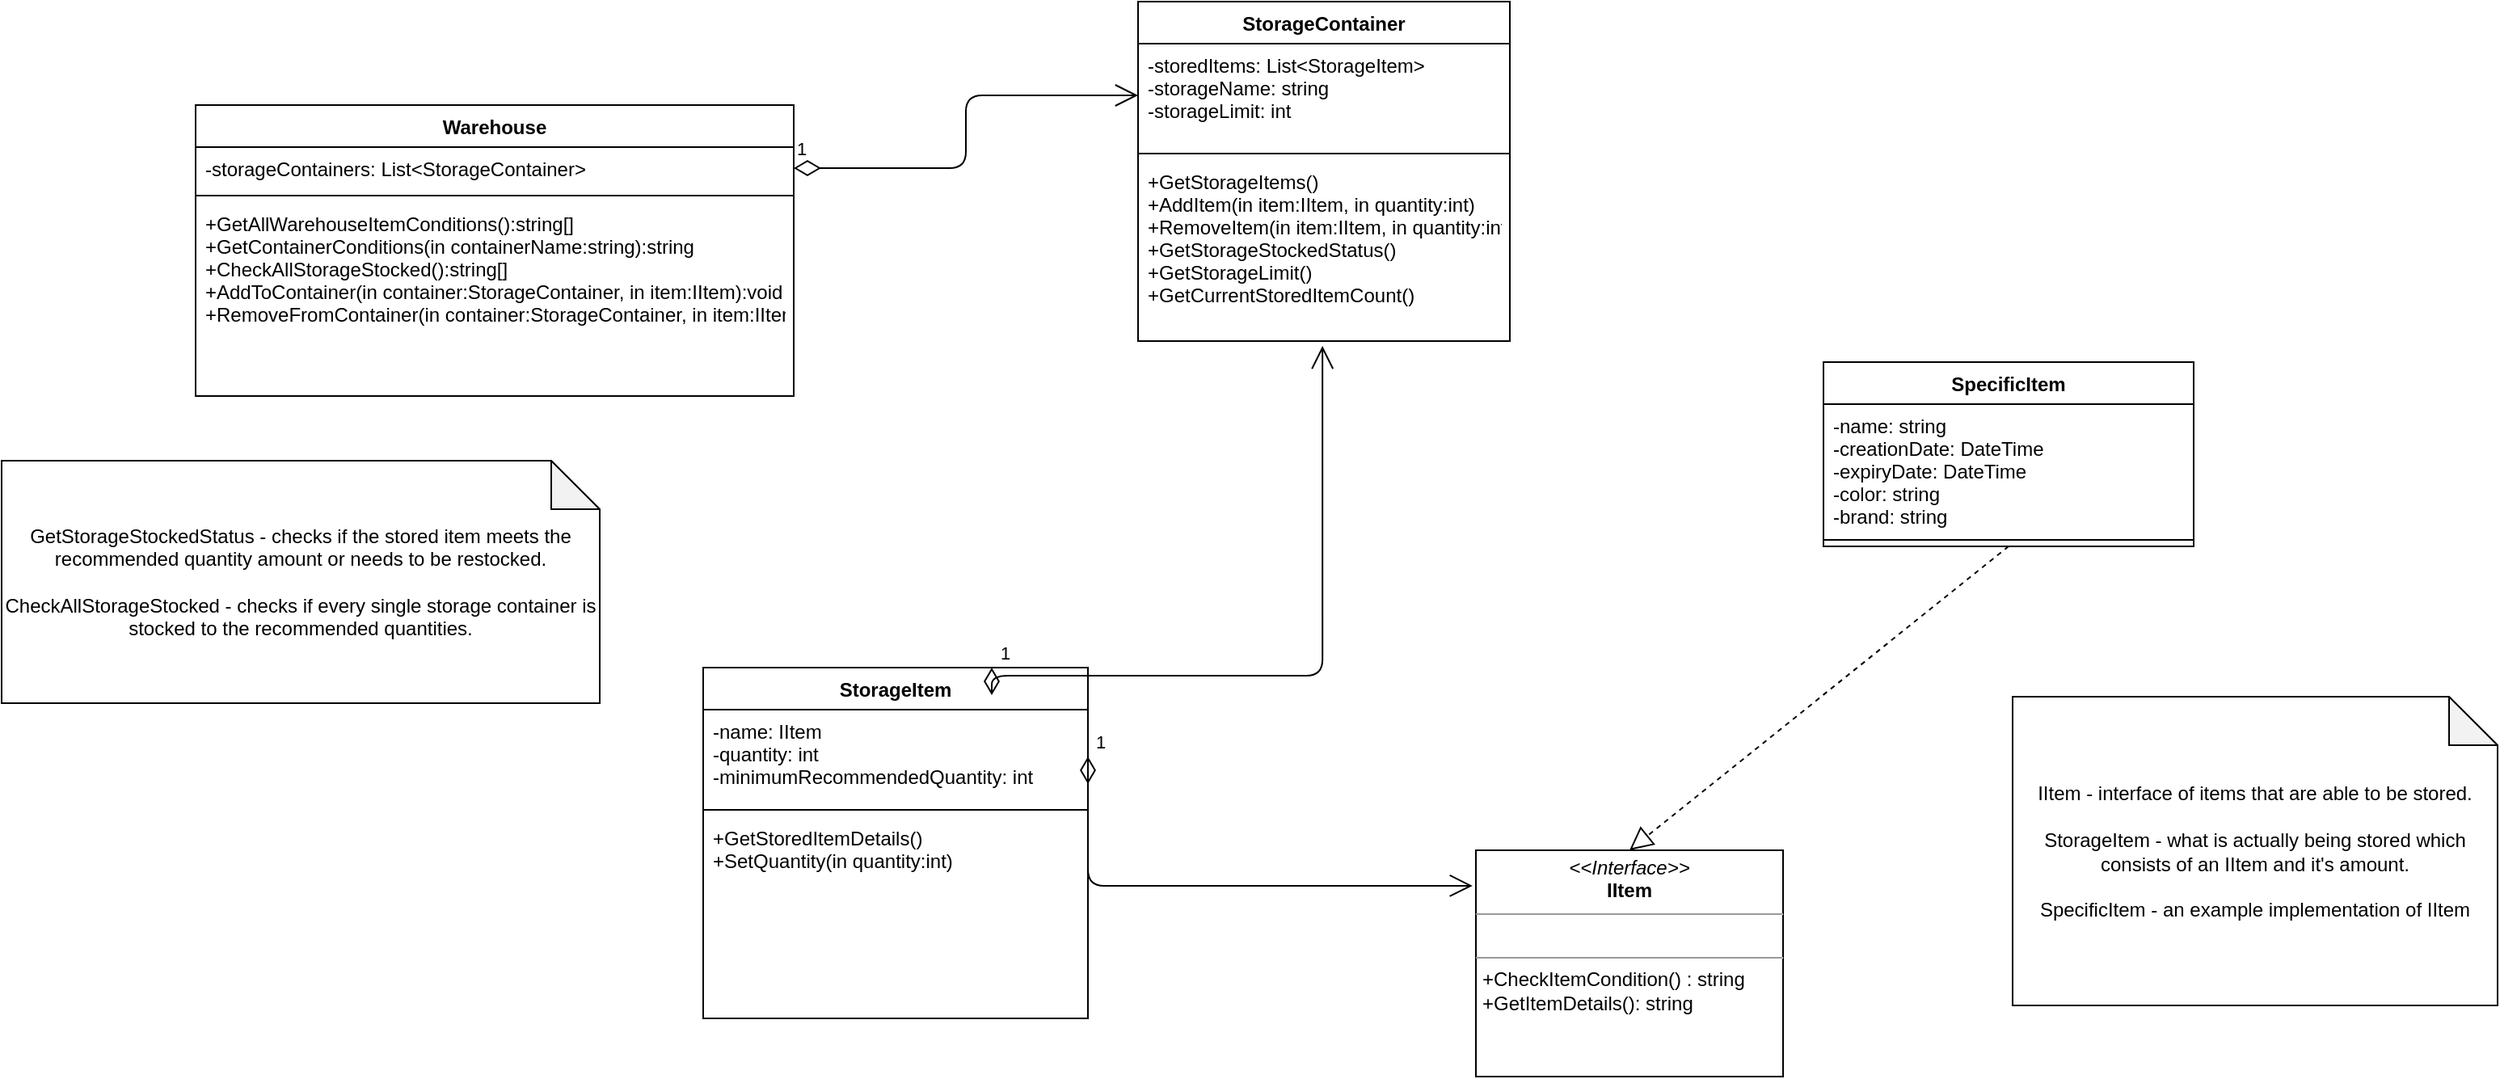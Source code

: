 <mxfile version="14.2.8" type="device"><diagram id="E6Lx47EwkQrXOn6uSF40" name="Page-1"><mxGraphModel dx="1822" dy="1162" grid="0" gridSize="10" guides="1" tooltips="1" connect="1" arrows="1" fold="1" page="0" pageScale="1" pageWidth="827" pageHeight="1169" math="0" shadow="0"><root><object label="" storageContainers="List&lt;StorageContainer&gt;" id="0"><mxCell/></object><mxCell id="1" parent="0"/><mxCell id="anq3cGmGVcWB8qcS4U1O-11" value="Warehouse" style="swimlane;fontStyle=1;align=center;verticalAlign=top;childLayout=stackLayout;horizontal=1;startSize=26;horizontalStack=0;resizeParent=1;resizeParentMax=0;resizeLast=0;collapsible=1;marginBottom=0;fillColor=none;" vertex="1" parent="1"><mxGeometry x="-160" y="-20" width="370" height="180" as="geometry"><mxRectangle x="-160" y="-20" width="100" height="26" as="alternateBounds"/></mxGeometry></mxCell><mxCell id="anq3cGmGVcWB8qcS4U1O-12" value="-storageContainers: List&lt;StorageContainer&gt;" style="text;strokeColor=none;fillColor=none;align=left;verticalAlign=top;spacingLeft=4;spacingRight=4;overflow=hidden;rotatable=0;points=[[0,0.5],[1,0.5]];portConstraint=eastwest;" vertex="1" parent="anq3cGmGVcWB8qcS4U1O-11"><mxGeometry y="26" width="370" height="26" as="geometry"/></mxCell><mxCell id="anq3cGmGVcWB8qcS4U1O-13" value="" style="line;strokeWidth=1;fillColor=none;align=left;verticalAlign=middle;spacingTop=-1;spacingLeft=3;spacingRight=3;rotatable=0;labelPosition=right;points=[];portConstraint=eastwest;" vertex="1" parent="anq3cGmGVcWB8qcS4U1O-11"><mxGeometry y="52" width="370" height="8" as="geometry"/></mxCell><mxCell id="anq3cGmGVcWB8qcS4U1O-14" value="+GetAllWarehouseItemConditions():string[]&#10;+GetContainerConditions(in containerName:string):string&#10;+CheckAllStorageStocked():string[]&#10;+AddToContainer(in container:StorageContainer, in item:IItem):void&#10;+RemoveFromContainer(in container:StorageContainer, in item:IItem, in quantity:int):void&#10;" style="text;strokeColor=none;fillColor=none;align=left;verticalAlign=top;spacingLeft=4;spacingRight=4;overflow=hidden;rotatable=0;points=[[0,0.5],[1,0.5]];portConstraint=eastwest;" vertex="1" parent="anq3cGmGVcWB8qcS4U1O-11"><mxGeometry y="60" width="370" height="120" as="geometry"/></mxCell><mxCell id="anq3cGmGVcWB8qcS4U1O-15" value="&lt;div&gt;GetStorageStockedStatus - checks if the stored item meets the recommended quantity amount or needs to be restocked.&lt;/div&gt;&lt;div&gt;&lt;br&gt;&lt;/div&gt;&lt;div&gt;CheckAllStorageStocked - checks if every single storage container is stocked to the recommended quantities.&lt;/div&gt;" style="shape=note;whiteSpace=wrap;html=1;backgroundOutline=1;darkOpacity=0.05;fillColor=none;" vertex="1" parent="1"><mxGeometry x="-280" y="200" width="370" height="150" as="geometry"/></mxCell><mxCell id="anq3cGmGVcWB8qcS4U1O-20" value="StorageContainer&#10;" style="swimlane;fontStyle=1;align=center;verticalAlign=top;childLayout=stackLayout;horizontal=1;startSize=26;horizontalStack=0;resizeParent=1;resizeParentMax=0;resizeLast=0;collapsible=1;marginBottom=0;fillColor=none;" vertex="1" parent="1"><mxGeometry x="423" y="-84" width="230" height="210" as="geometry"/></mxCell><mxCell id="anq3cGmGVcWB8qcS4U1O-21" value="-storedItems: List&lt;StorageItem&gt;&#10;-storageName: string&#10;-storageLimit: int&#10;" style="text;strokeColor=none;fillColor=none;align=left;verticalAlign=top;spacingLeft=4;spacingRight=4;overflow=hidden;rotatable=0;points=[[0,0.5],[1,0.5]];portConstraint=eastwest;" vertex="1" parent="anq3cGmGVcWB8qcS4U1O-20"><mxGeometry y="26" width="230" height="64" as="geometry"/></mxCell><mxCell id="anq3cGmGVcWB8qcS4U1O-22" value="" style="line;strokeWidth=1;fillColor=none;align=left;verticalAlign=middle;spacingTop=-1;spacingLeft=3;spacingRight=3;rotatable=0;labelPosition=right;points=[];portConstraint=eastwest;" vertex="1" parent="anq3cGmGVcWB8qcS4U1O-20"><mxGeometry y="90" width="230" height="8" as="geometry"/></mxCell><mxCell id="anq3cGmGVcWB8qcS4U1O-23" value="+GetStorageItems()&#10;+AddItem(in item:IItem, in quantity:int)&#10;+RemoveItem(in item:IItem, in quantity:int)&#10;+GetStorageStockedStatus()&#10;+GetStorageLimit()&#10;+GetCurrentStoredItemCount()&#10;" style="text;strokeColor=none;fillColor=none;align=left;verticalAlign=top;spacingLeft=4;spacingRight=4;overflow=hidden;rotatable=0;points=[[0,0.5],[1,0.5]];portConstraint=eastwest;" vertex="1" parent="anq3cGmGVcWB8qcS4U1O-20"><mxGeometry y="98" width="230" height="112" as="geometry"/></mxCell><mxCell id="anq3cGmGVcWB8qcS4U1O-31" value="1" style="endArrow=open;html=1;endSize=12;startArrow=diamondThin;startSize=14;startFill=0;edgeStyle=orthogonalEdgeStyle;align=left;verticalAlign=bottom;exitX=1;exitY=0.5;exitDx=0;exitDy=0;entryX=0;entryY=0.5;entryDx=0;entryDy=0;" edge="1" parent="1" source="anq3cGmGVcWB8qcS4U1O-12" target="anq3cGmGVcWB8qcS4U1O-21"><mxGeometry x="-1" y="3" relative="1" as="geometry"><mxPoint x="333" y="262" as="sourcePoint"/><mxPoint x="493" y="262" as="targetPoint"/></mxGeometry></mxCell><mxCell id="anq3cGmGVcWB8qcS4U1O-32" value="StorageItem&#10;" style="swimlane;fontStyle=1;align=center;verticalAlign=top;childLayout=stackLayout;horizontal=1;startSize=26;horizontalStack=0;resizeParent=1;resizeParentMax=0;resizeLast=0;collapsible=1;marginBottom=0;fillColor=none;" vertex="1" parent="1"><mxGeometry x="154" y="328" width="238" height="217" as="geometry"/></mxCell><mxCell id="anq3cGmGVcWB8qcS4U1O-33" value="-name: IItem&#10;-quantity: int&#10;-minimumRecommendedQuantity: int&#10;" style="text;strokeColor=none;fillColor=none;align=left;verticalAlign=top;spacingLeft=4;spacingRight=4;overflow=hidden;rotatable=0;points=[[0,0.5],[1,0.5]];portConstraint=eastwest;" vertex="1" parent="anq3cGmGVcWB8qcS4U1O-32"><mxGeometry y="26" width="238" height="58" as="geometry"/></mxCell><mxCell id="anq3cGmGVcWB8qcS4U1O-34" value="" style="line;strokeWidth=1;fillColor=none;align=left;verticalAlign=middle;spacingTop=-1;spacingLeft=3;spacingRight=3;rotatable=0;labelPosition=right;points=[];portConstraint=eastwest;" vertex="1" parent="anq3cGmGVcWB8qcS4U1O-32"><mxGeometry y="84" width="238" height="8" as="geometry"/></mxCell><mxCell id="anq3cGmGVcWB8qcS4U1O-35" value="+GetStoredItemDetails()&#10;+SetQuantity(in quantity:int)&#10;" style="text;strokeColor=none;fillColor=none;align=left;verticalAlign=top;spacingLeft=4;spacingRight=4;overflow=hidden;rotatable=0;points=[[0,0.5],[1,0.5]];portConstraint=eastwest;" vertex="1" parent="anq3cGmGVcWB8qcS4U1O-32"><mxGeometry y="92" width="238" height="125" as="geometry"/></mxCell><mxCell id="anq3cGmGVcWB8qcS4U1O-36" value="1" style="endArrow=open;html=1;endSize=12;startArrow=diamondThin;startSize=14;startFill=0;edgeStyle=orthogonalEdgeStyle;align=left;verticalAlign=bottom;entryX=0.496;entryY=1.027;entryDx=0;entryDy=0;entryPerimeter=0;exitX=0.75;exitY=0;exitDx=0;exitDy=0;" edge="1" parent="1" source="anq3cGmGVcWB8qcS4U1O-32" target="anq3cGmGVcWB8qcS4U1O-23"><mxGeometry x="-1" y="3" relative="1" as="geometry"><mxPoint x="333" y="262" as="sourcePoint"/><mxPoint x="493" y="262" as="targetPoint"/><Array as="points"><mxPoint x="537" y="333"/></Array></mxGeometry></mxCell><mxCell id="anq3cGmGVcWB8qcS4U1O-37" value="&lt;p style=&quot;margin: 0px ; margin-top: 4px ; text-align: center&quot;&gt;&lt;i&gt;&amp;lt;&amp;lt;Interface&amp;gt;&amp;gt;&lt;/i&gt;&lt;br&gt;&lt;b&gt;IItem&lt;/b&gt;&lt;/p&gt;&lt;hr size=&quot;1&quot;&gt;&lt;p style=&quot;margin: 0px ; margin-left: 4px&quot;&gt;&lt;br&gt;&lt;/p&gt;&lt;hr size=&quot;1&quot;&gt;&lt;p style=&quot;margin: 0px ; margin-left: 4px&quot;&gt;+CheckItemCondition() : string&lt;br&gt;+GetItemDetails(): string&lt;/p&gt;" style="verticalAlign=top;align=left;overflow=fill;fontSize=12;fontFamily=Helvetica;html=1;fillColor=none;" vertex="1" parent="1"><mxGeometry x="632" y="441" width="190" height="140" as="geometry"/></mxCell><mxCell id="anq3cGmGVcWB8qcS4U1O-38" value="1" style="endArrow=open;html=1;endSize=12;startArrow=diamondThin;startSize=14;startFill=0;edgeStyle=orthogonalEdgeStyle;align=left;verticalAlign=bottom;exitX=1;exitY=0.5;exitDx=0;exitDy=0;entryX=-0.011;entryY=0.157;entryDx=0;entryDy=0;entryPerimeter=0;" edge="1" parent="1" source="anq3cGmGVcWB8qcS4U1O-33" target="anq3cGmGVcWB8qcS4U1O-37"><mxGeometry x="-1" y="3" relative="1" as="geometry"><mxPoint x="333" y="262" as="sourcePoint"/><mxPoint x="493" y="262" as="targetPoint"/><Array as="points"><mxPoint x="392" y="463"/></Array></mxGeometry></mxCell><mxCell id="anq3cGmGVcWB8qcS4U1O-39" value="SpecificItem" style="swimlane;fontStyle=1;align=center;verticalAlign=top;childLayout=stackLayout;horizontal=1;startSize=26;horizontalStack=0;resizeParent=1;resizeParentMax=0;resizeLast=0;collapsible=1;marginBottom=0;fillColor=none;" vertex="1" parent="1"><mxGeometry x="847" y="139" width="229" height="114" as="geometry"/></mxCell><mxCell id="anq3cGmGVcWB8qcS4U1O-40" value="-name: string&#10;-creationDate: DateTime&#10;-expiryDate: DateTime&#10;-color: string&#10;-brand: string" style="text;strokeColor=none;fillColor=none;align=left;verticalAlign=top;spacingLeft=4;spacingRight=4;overflow=hidden;rotatable=0;points=[[0,0.5],[1,0.5]];portConstraint=eastwest;" vertex="1" parent="anq3cGmGVcWB8qcS4U1O-39"><mxGeometry y="26" width="229" height="80" as="geometry"/></mxCell><mxCell id="anq3cGmGVcWB8qcS4U1O-41" value="" style="line;strokeWidth=1;fillColor=none;align=left;verticalAlign=middle;spacingTop=-1;spacingLeft=3;spacingRight=3;rotatable=0;labelPosition=right;points=[];portConstraint=eastwest;" vertex="1" parent="anq3cGmGVcWB8qcS4U1O-39"><mxGeometry y="106" width="229" height="8" as="geometry"/></mxCell><mxCell id="anq3cGmGVcWB8qcS4U1O-43" value="" style="endArrow=block;dashed=1;endFill=0;endSize=12;html=1;entryX=0.5;entryY=0;entryDx=0;entryDy=0;exitX=0.5;exitY=1;exitDx=0;exitDy=0;" edge="1" parent="1" source="anq3cGmGVcWB8qcS4U1O-39" target="anq3cGmGVcWB8qcS4U1O-37"><mxGeometry width="160" relative="1" as="geometry"><mxPoint x="333" y="262" as="sourcePoint"/><mxPoint x="493" y="262" as="targetPoint"/></mxGeometry></mxCell><mxCell id="anq3cGmGVcWB8qcS4U1O-44" value="&lt;div&gt;IItem - interface of items that are able to be stored.&lt;/div&gt;&lt;div&gt;&lt;br&gt;&lt;/div&gt;&lt;div&gt;StorageItem - what is actually being stored which consists of an IItem and it's amount.&lt;/div&gt;&lt;div&gt;&lt;br&gt;&lt;/div&gt;&lt;div&gt;SpecificItem - an example implementation of IItem&lt;/div&gt;" style="shape=note;whiteSpace=wrap;html=1;backgroundOutline=1;darkOpacity=0.05;fillColor=none;" vertex="1" parent="1"><mxGeometry x="964" y="346" width="300" height="191" as="geometry"/></mxCell></root></mxGraphModel></diagram></mxfile>